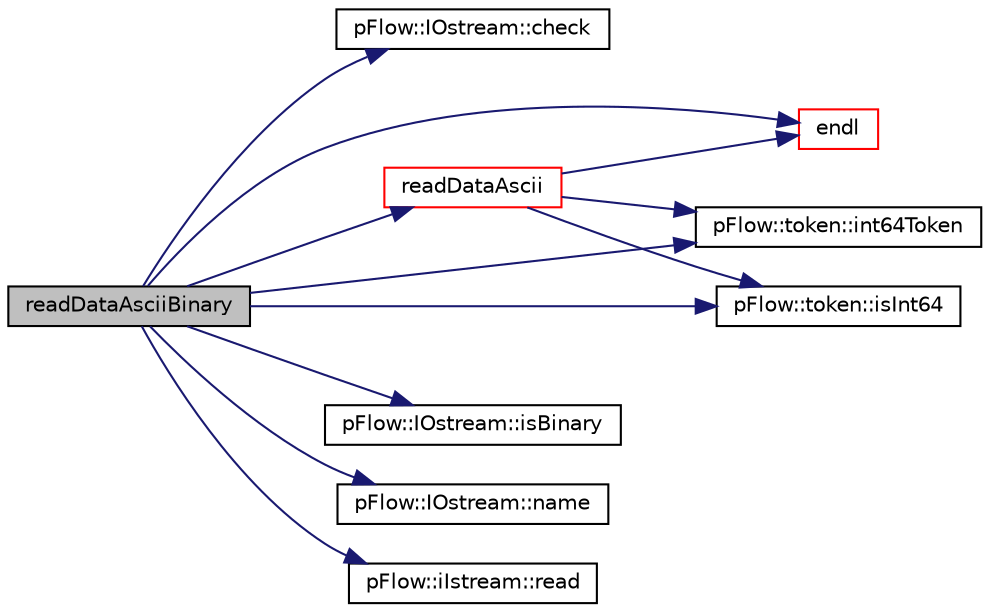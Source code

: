 digraph "readDataAsciiBinary"
{
 // LATEX_PDF_SIZE
  edge [fontname="Helvetica",fontsize="10",labelfontname="Helvetica",labelfontsize="10"];
  node [fontname="Helvetica",fontsize="10",shape=record];
  rankdir="LR";
  Node1 [label="readDataAsciiBinary",height=0.2,width=0.4,color="black", fillcolor="grey75", style="filled", fontcolor="black",tooltip=" "];
  Node1 -> Node2 [color="midnightblue",fontsize="10",style="solid",fontname="Helvetica"];
  Node2 [label="pFlow::IOstream::check",height=0.2,width=0.4,color="black", fillcolor="white", style="filled",URL="$classpFlow_1_1IOstream.html#a367eb3425fc4e8270e2aa961df8ac8a5",tooltip="Check IOstream status for given operation."];
  Node1 -> Node3 [color="midnightblue",fontsize="10",style="solid",fontname="Helvetica"];
  Node3 [label="endl",height=0.2,width=0.4,color="red", fillcolor="white", style="filled",URL="$namespacepFlow.html#aba8f0c455a3fdb4b05ad33a25b13b189",tooltip="Add newline and flush stream."];
  Node1 -> Node5 [color="midnightblue",fontsize="10",style="solid",fontname="Helvetica"];
  Node5 [label="pFlow::token::int64Token",height=0.2,width=0.4,color="black", fillcolor="white", style="filled",URL="$classpFlow_1_1token.html#a527884d8106fbcdc51fb1d8b937b9f71",tooltip="Return int64 value."];
  Node1 -> Node6 [color="midnightblue",fontsize="10",style="solid",fontname="Helvetica"];
  Node6 [label="pFlow::IOstream::isBinary",height=0.2,width=0.4,color="black", fillcolor="white", style="filled",URL="$classpFlow_1_1IOstream.html#aee3ba44cd3f14501633ae2e8ea04b4d0",tooltip="Return true if stream format is binray."];
  Node1 -> Node7 [color="midnightblue",fontsize="10",style="solid",fontname="Helvetica"];
  Node7 [label="pFlow::token::isInt64",height=0.2,width=0.4,color="black", fillcolor="white", style="filled",URL="$classpFlow_1_1token.html#a7290e5e0ddc94ce4790c7d05e0c633a5",tooltip="Token is int64."];
  Node1 -> Node8 [color="midnightblue",fontsize="10",style="solid",fontname="Helvetica"];
  Node8 [label="pFlow::IOstream::name",height=0.2,width=0.4,color="black", fillcolor="white", style="filled",URL="$classpFlow_1_1IOstream.html#ac9b54653d0ec63ee05f64a185437b335",tooltip="Return the name of the stream."];
  Node1 -> Node9 [color="midnightblue",fontsize="10",style="solid",fontname="Helvetica"];
  Node9 [label="pFlow::iIstream::read",height=0.2,width=0.4,color="black", fillcolor="white", style="filled",URL="$classpFlow_1_1iIstream.html#ac35c0ab7b3a6a0cdcf8c2bd2bf24de11",tooltip="Return next token from stream."];
  Node1 -> Node10 [color="midnightblue",fontsize="10",style="solid",fontname="Helvetica"];
  Node10 [label="readDataAscii",height=0.2,width=0.4,color="red", fillcolor="white", style="filled",URL="$namespacepFlow.html#a14457f89f445e74b38f7e6c736622a3e",tooltip=" "];
  Node10 -> Node3 [color="midnightblue",fontsize="10",style="solid",fontname="Helvetica"];
  Node10 -> Node5 [color="midnightblue",fontsize="10",style="solid",fontname="Helvetica"];
  Node10 -> Node7 [color="midnightblue",fontsize="10",style="solid",fontname="Helvetica"];
}
